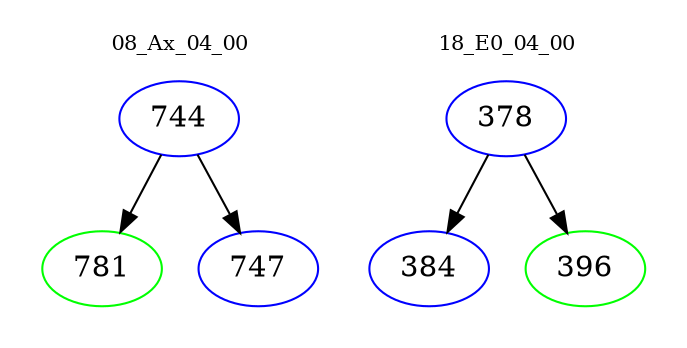 digraph{
subgraph cluster_0 {
color = white
label = "08_Ax_04_00";
fontsize=10;
T0_744 [label="744", color="blue"]
T0_744 -> T0_781 [color="black"]
T0_781 [label="781", color="green"]
T0_744 -> T0_747 [color="black"]
T0_747 [label="747", color="blue"]
}
subgraph cluster_1 {
color = white
label = "18_E0_04_00";
fontsize=10;
T1_378 [label="378", color="blue"]
T1_378 -> T1_384 [color="black"]
T1_384 [label="384", color="blue"]
T1_378 -> T1_396 [color="black"]
T1_396 [label="396", color="green"]
}
}
